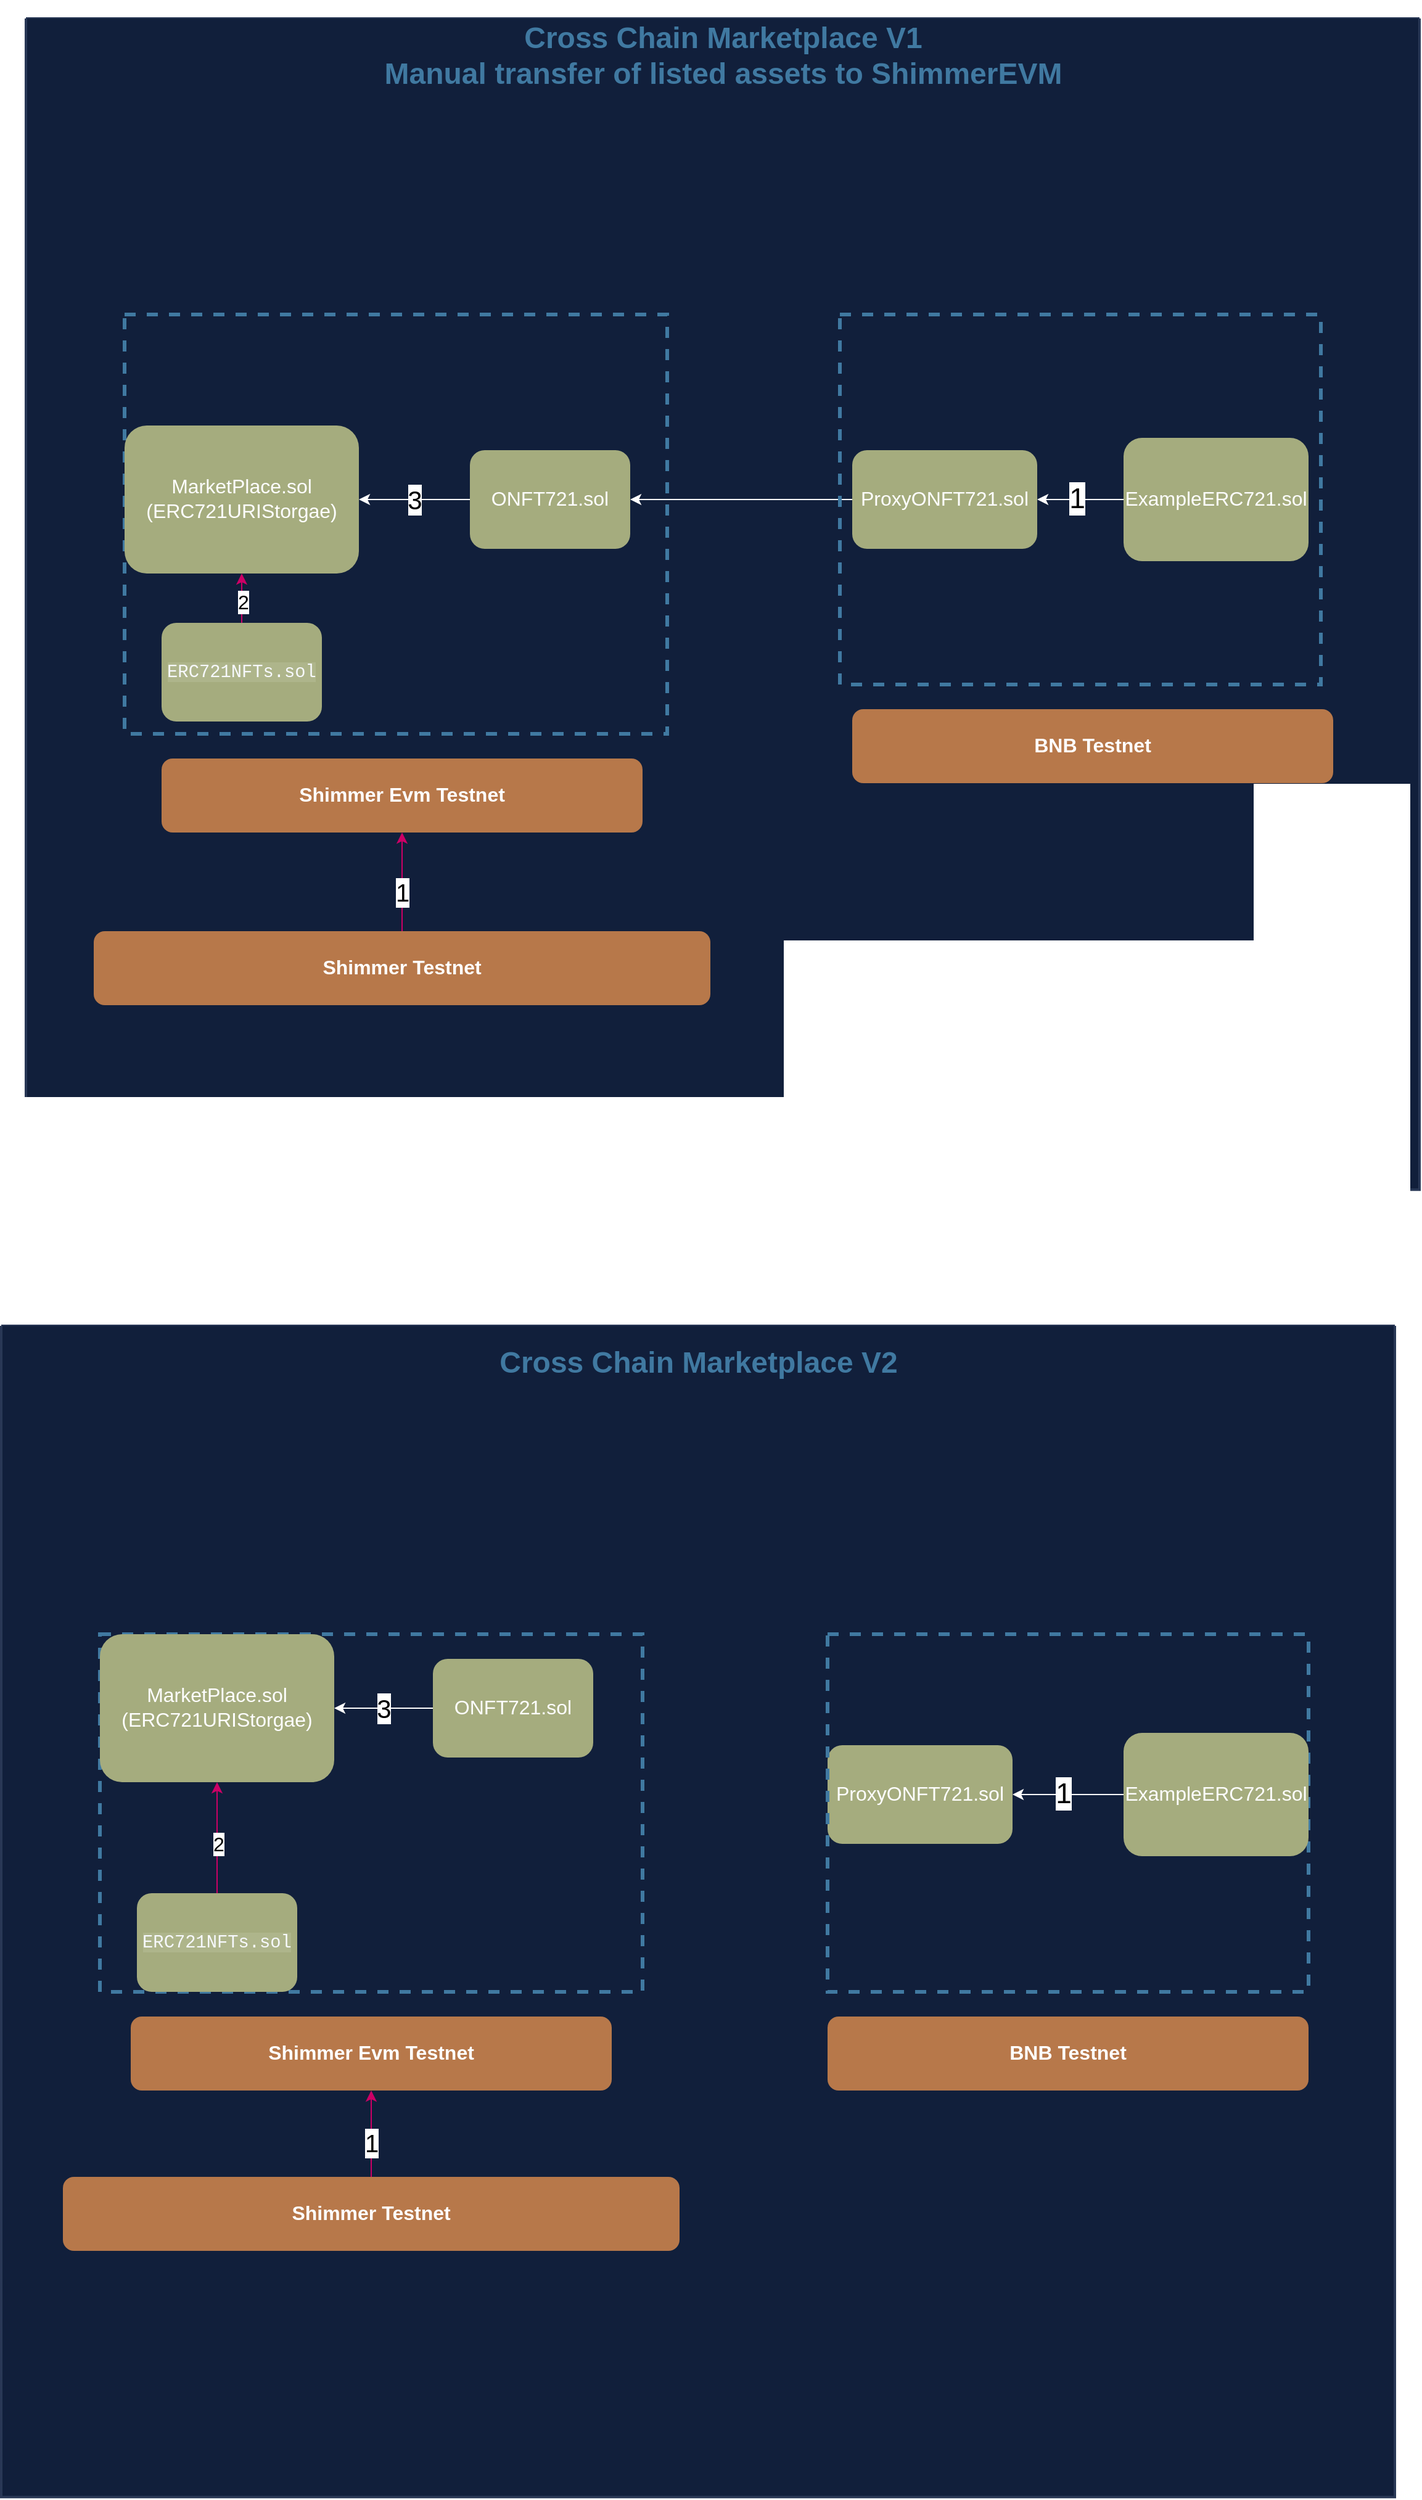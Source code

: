 <mxfile version="24.6.4" type="device">
  <diagram id="SNBsGhhnAEOCNBlOp1_g" name="Page-1">
    <mxGraphModel dx="2624" dy="950" grid="1" gridSize="10" guides="1" tooltips="1" connect="1" arrows="1" fold="1" page="1" pageScale="1" pageWidth="850" pageHeight="1100" math="0" shadow="0">
      <root>
        <mxCell id="0" />
        <mxCell id="1" parent="0" />
        <mxCell id="Wkf_ctudeOCOec-V9ZH6-1" value="&lt;h4&gt;&lt;font face=&quot;Helvetica&quot; style=&quot;font-size: 24px; line-height: 1.2;&quot;&gt;Cross Chain Marketplace V1&lt;br&gt;Manual transfer of listed assets to ShimmerEVM&lt;/font&gt;&lt;/h4&gt;" style="swimlane;html=1;startSize=0;fontStyle=0;collapsible=0;horizontal=1;swimlaneLine=0;strokeWidth=2;swimlaneFillColor=#111F3B;fillColor=#111F3B;strokeColor=#293856;fontColor=#4079A1;resizeWidth=0;fontFamily=Tahoma;swimlaneHead=1;noLabel=0;spacingTop=60;" parent="1" vertex="1">
          <mxGeometry x="-490" y="160" width="1130" height="949.61" as="geometry" />
        </mxCell>
        <mxCell id="Wkf_ctudeOCOec-V9ZH6-2" style="edgeStyle=orthogonalEdgeStyle;rounded=0;orthogonalLoop=1;jettySize=auto;html=1;fontSize=8;entryX=0.5;entryY=0;entryDx=0;entryDy=0;entryPerimeter=0;strokeColor=#369FAB;fontFamily=Helvetica;" parent="Wkf_ctudeOCOec-V9ZH6-1" edge="1">
          <mxGeometry relative="1" as="geometry">
            <mxPoint x="210.5" y="421.39" as="sourcePoint" />
          </mxGeometry>
        </mxCell>
        <mxCell id="Wkf_ctudeOCOec-V9ZH6-3" value="" style="edgeStyle=orthogonalEdgeStyle;rounded=0;orthogonalLoop=1;jettySize=auto;html=1;exitX=0.5;exitY=1;exitDx=0;exitDy=0;exitPerimeter=0;strokeColor=#73A97B;fontFamily=Helvetica;" parent="Wkf_ctudeOCOec-V9ZH6-1" edge="1">
          <mxGeometry relative="1" as="geometry">
            <mxPoint x="210.5" y="570" as="sourcePoint" />
          </mxGeometry>
        </mxCell>
        <mxCell id="Wkf_ctudeOCOec-V9ZH6-4" value="yes" style="edgeLabel;html=1;align=center;verticalAlign=middle;resizable=0;points=[];fontSize=12;fontColor=#73A97B;labelBackgroundColor=#111F3B;fontFamily=Tahoma;" parent="Wkf_ctudeOCOec-V9ZH6-3" vertex="1" connectable="0">
          <mxGeometry x="0.506" relative="1" as="geometry">
            <mxPoint y="-17" as="offset" />
          </mxGeometry>
        </mxCell>
        <mxCell id="MZ1kVBi8uTkFMNQVEjSu-13" style="edgeStyle=orthogonalEdgeStyle;rounded=0;orthogonalLoop=1;jettySize=auto;html=1;exitX=0.5;exitY=0;exitDx=0;exitDy=0;entryX=0.5;entryY=1;entryDx=0;entryDy=0;strokeColor=#CC0066;" parent="Wkf_ctudeOCOec-V9ZH6-1" source="Wkf_ctudeOCOec-V9ZH6-11" target="Wkf_ctudeOCOec-V9ZH6-12" edge="1">
          <mxGeometry relative="1" as="geometry" />
        </mxCell>
        <mxCell id="MZ1kVBi8uTkFMNQVEjSu-21" value="&lt;font style=&quot;font-size: 20px;&quot;&gt;1&lt;/font&gt;" style="edgeLabel;html=1;align=center;verticalAlign=middle;resizable=0;points=[];" parent="MZ1kVBi8uTkFMNQVEjSu-13" vertex="1" connectable="0">
          <mxGeometry x="-0.206" relative="1" as="geometry">
            <mxPoint as="offset" />
          </mxGeometry>
        </mxCell>
        <mxCell id="Wkf_ctudeOCOec-V9ZH6-11" value="&lt;span style=&quot;line-height: 1; font-size: 16px;&quot;&gt;&lt;font style=&quot;font-size: 16px;&quot;&gt;&lt;b&gt;Shimmer Testnet&lt;/b&gt;&lt;/font&gt;&lt;/span&gt;" style="rounded=1;whiteSpace=wrap;html=1;fontFamily=Helvetica;fontSize=16;fillColor=#B7784A;spacingBottom=3;strokeColor=none;fontColor=#FFFFFF;" parent="Wkf_ctudeOCOec-V9ZH6-1" vertex="1">
          <mxGeometry x="55" y="740" width="500" height="60" as="geometry" />
        </mxCell>
        <mxCell id="Wkf_ctudeOCOec-V9ZH6-12" value="&lt;span style=&quot;line-height: 1; font-size: 16px;&quot;&gt;&lt;font style=&quot;font-size: 16px;&quot;&gt;&lt;b&gt;Shimmer Evm Testnet&lt;/b&gt;&lt;br style=&quot;font-size: 16px;&quot;&gt;&lt;/font&gt;&lt;/span&gt;" style="rounded=1;whiteSpace=wrap;html=1;fontFamily=Helvetica;fontSize=16;fillColor=#B7784A;spacingBottom=3;strokeColor=none;fontColor=#FFFFFF;" parent="Wkf_ctudeOCOec-V9ZH6-1" vertex="1">
          <mxGeometry x="110" y="600" width="390" height="60" as="geometry" />
        </mxCell>
        <mxCell id="Wkf_ctudeOCOec-V9ZH6-13" value="&lt;span style=&quot;line-height: 1; font-size: 16px;&quot;&gt;&lt;font style=&quot;font-size: 16px;&quot;&gt;&lt;b&gt;BNB Testnet&lt;/b&gt;&lt;/font&gt;&lt;/span&gt;" style="rounded=1;whiteSpace=wrap;html=1;fontFamily=Helvetica;fontSize=16;fillColor=#B7784A;spacingBottom=3;strokeColor=none;fontColor=#FFFFFF;" parent="Wkf_ctudeOCOec-V9ZH6-1" vertex="1">
          <mxGeometry x="670" y="560" width="390" height="60" as="geometry" />
        </mxCell>
        <mxCell id="Wkf_ctudeOCOec-V9ZH6-16" value="" style="rounded=0;whiteSpace=wrap;html=1;dashed=1;fontFamily=Helvetica;fontSize=16;fontColor=#4079A1;strokeColor=#4079A1;strokeWidth=3;fillColor=none;fontStyle=1;spacingRight=0;align=left;spacingLeft=14;" parent="Wkf_ctudeOCOec-V9ZH6-1" vertex="1">
          <mxGeometry x="80" y="240" width="440" height="340" as="geometry" />
        </mxCell>
        <mxCell id="Wkf_ctudeOCOec-V9ZH6-17" value="MarketPlace.sol&lt;div&gt;(ERC721URIStorgae)&lt;/div&gt;" style="rounded=1;whiteSpace=wrap;html=1;fontFamily=Helvetica;fontSize=16;fillColor=#A5AC7E;spacingBottom=3;strokeColor=none;fontColor=#FFFFFF;" parent="Wkf_ctudeOCOec-V9ZH6-1" vertex="1">
          <mxGeometry x="80" y="330" width="190" height="120" as="geometry" />
        </mxCell>
        <mxCell id="hPkjRcg965CrPVkrZcT4-27" style="edgeStyle=orthogonalEdgeStyle;rounded=0;orthogonalLoop=1;jettySize=auto;html=1;exitX=0;exitY=0.5;exitDx=0;exitDy=0;strokeColor=#FFFFFF;" parent="Wkf_ctudeOCOec-V9ZH6-1" source="Wkf_ctudeOCOec-V9ZH6-18" target="Wkf_ctudeOCOec-V9ZH6-20" edge="1">
          <mxGeometry relative="1" as="geometry" />
        </mxCell>
        <mxCell id="Wkf_ctudeOCOec-V9ZH6-18" value="ProxyONFT721.sol" style="rounded=1;whiteSpace=wrap;html=1;fontFamily=Helvetica;fontSize=16;fillColor=#A5AC7E;spacingBottom=3;strokeColor=none;fontColor=#FFFFFF;" parent="Wkf_ctudeOCOec-V9ZH6-1" vertex="1">
          <mxGeometry x="670" y="350" width="150" height="80" as="geometry" />
        </mxCell>
        <mxCell id="Wkf_ctudeOCOec-V9ZH6-19" value="" style="rounded=0;whiteSpace=wrap;html=1;dashed=1;fontFamily=Helvetica;fontSize=16;fontColor=#4079A1;strokeColor=#4079A1;strokeWidth=3;fillColor=none;fontStyle=1;spacingRight=0;align=left;spacingLeft=14;" parent="Wkf_ctudeOCOec-V9ZH6-1" vertex="1">
          <mxGeometry x="660" y="240" width="390" height="300" as="geometry" />
        </mxCell>
        <mxCell id="MZ1kVBi8uTkFMNQVEjSu-10" value="&lt;font style=&quot;font-size: 21px;&quot;&gt;3&lt;/font&gt;" style="edgeStyle=orthogonalEdgeStyle;rounded=0;orthogonalLoop=1;jettySize=auto;html=1;exitX=0;exitY=0.5;exitDx=0;exitDy=0;entryX=1;entryY=0.5;entryDx=0;entryDy=0;strokeColor=#FFFFFF;" parent="Wkf_ctudeOCOec-V9ZH6-1" source="Wkf_ctudeOCOec-V9ZH6-20" target="Wkf_ctudeOCOec-V9ZH6-17" edge="1">
          <mxGeometry relative="1" as="geometry" />
        </mxCell>
        <mxCell id="Wkf_ctudeOCOec-V9ZH6-20" value="ONFT721.sol" style="rounded=1;whiteSpace=wrap;html=1;fontFamily=Helvetica;fontSize=16;fillColor=#A5AC7E;spacingBottom=3;strokeColor=none;fontColor=#FFFFFF;" parent="Wkf_ctudeOCOec-V9ZH6-1" vertex="1">
          <mxGeometry x="360" y="350" width="130" height="80" as="geometry" />
        </mxCell>
        <mxCell id="MZ1kVBi8uTkFMNQVEjSu-7" value="" style="edgeStyle=orthogonalEdgeStyle;rounded=0;orthogonalLoop=1;jettySize=auto;html=1;strokeColor=#FFFFFF;" parent="Wkf_ctudeOCOec-V9ZH6-1" source="MZ1kVBi8uTkFMNQVEjSu-1" target="Wkf_ctudeOCOec-V9ZH6-18" edge="1">
          <mxGeometry relative="1" as="geometry" />
        </mxCell>
        <mxCell id="MZ1kVBi8uTkFMNQVEjSu-8" value="&lt;font style=&quot;font-size: 23px;&quot;&gt;1&lt;/font&gt;" style="edgeLabel;html=1;align=center;verticalAlign=middle;resizable=0;points=[];" parent="MZ1kVBi8uTkFMNQVEjSu-7" vertex="1" connectable="0">
          <mxGeometry x="0.089" y="-1" relative="1" as="geometry">
            <mxPoint as="offset" />
          </mxGeometry>
        </mxCell>
        <mxCell id="MZ1kVBi8uTkFMNQVEjSu-1" value="ExampleERC721.sol" style="rounded=1;whiteSpace=wrap;html=1;fontFamily=Helvetica;fontSize=16;fillColor=#A5AC7E;spacingBottom=3;strokeColor=none;fontColor=#FFFFFF;" parent="Wkf_ctudeOCOec-V9ZH6-1" vertex="1">
          <mxGeometry x="890" y="340" width="150" height="100" as="geometry" />
        </mxCell>
        <mxCell id="MZ1kVBi8uTkFMNQVEjSu-16" style="edgeStyle=orthogonalEdgeStyle;rounded=0;orthogonalLoop=1;jettySize=auto;html=1;exitX=0.5;exitY=0;exitDx=0;exitDy=0;strokeColor=#CC0066;" parent="Wkf_ctudeOCOec-V9ZH6-1" source="MZ1kVBi8uTkFMNQVEjSu-15" target="Wkf_ctudeOCOec-V9ZH6-17" edge="1">
          <mxGeometry relative="1" as="geometry" />
        </mxCell>
        <mxCell id="MZ1kVBi8uTkFMNQVEjSu-17" value="2" style="edgeLabel;html=1;align=center;verticalAlign=middle;resizable=0;points=[];" parent="MZ1kVBi8uTkFMNQVEjSu-16" vertex="1" connectable="0">
          <mxGeometry x="-0.116" y="-1" relative="1" as="geometry">
            <mxPoint as="offset" />
          </mxGeometry>
        </mxCell>
        <mxCell id="MZ1kVBi8uTkFMNQVEjSu-20" value="&lt;font style=&quot;font-size: 16px;&quot;&gt;2&lt;/font&gt;" style="edgeLabel;html=1;align=center;verticalAlign=middle;resizable=0;points=[];" parent="MZ1kVBi8uTkFMNQVEjSu-16" vertex="1" connectable="0">
          <mxGeometry x="-0.115" y="-1" relative="1" as="geometry">
            <mxPoint as="offset" />
          </mxGeometry>
        </mxCell>
        <mxCell id="MZ1kVBi8uTkFMNQVEjSu-15" value="&lt;span style=&quot;color: rgb(247, 249, 253); font-family: SFMono-Regular, Menlo, Monaco, Consolas, &amp;quot;Liberation Mono&amp;quot;, &amp;quot;Courier New&amp;quot;, monospace; font-size: 14.4px; text-align: start; background-color: rgba(255, 255, 255, 0.1);&quot;&gt;ERC721NFTs.sol&lt;/span&gt;" style="rounded=1;whiteSpace=wrap;html=1;fontFamily=Helvetica;fontSize=16;fillColor=#A5AC7E;spacingBottom=3;strokeColor=none;fontColor=#FFFFFF;" parent="Wkf_ctudeOCOec-V9ZH6-1" vertex="1">
          <mxGeometry x="110" y="490" width="130" height="80" as="geometry" />
        </mxCell>
        <mxCell id="hPkjRcg965CrPVkrZcT4-4" value="&lt;h4&gt;&lt;font face=&quot;Helvetica&quot; style=&quot;font-size: 24px; line-height: 1.2;&quot;&gt;Cross Chain Marketplace V2&lt;/font&gt;&lt;/h4&gt;" style="swimlane;html=1;startSize=0;fontStyle=0;collapsible=0;horizontal=1;swimlaneLine=0;strokeWidth=2;swimlaneFillColor=#111F3B;fillColor=#111F3B;strokeColor=#293856;fontColor=#4079A1;resizeWidth=0;fontFamily=Tahoma;swimlaneHead=1;noLabel=0;spacingTop=60;" parent="1" vertex="1">
          <mxGeometry x="-510" y="1220" width="1130" height="949.61" as="geometry" />
        </mxCell>
        <mxCell id="hPkjRcg965CrPVkrZcT4-5" style="edgeStyle=orthogonalEdgeStyle;rounded=0;orthogonalLoop=1;jettySize=auto;html=1;fontSize=8;entryX=0.5;entryY=0;entryDx=0;entryDy=0;entryPerimeter=0;strokeColor=#369FAB;fontFamily=Helvetica;" parent="hPkjRcg965CrPVkrZcT4-4" edge="1">
          <mxGeometry relative="1" as="geometry">
            <mxPoint x="210.5" y="421.39" as="sourcePoint" />
          </mxGeometry>
        </mxCell>
        <mxCell id="hPkjRcg965CrPVkrZcT4-6" value="" style="edgeStyle=orthogonalEdgeStyle;rounded=0;orthogonalLoop=1;jettySize=auto;html=1;exitX=0.5;exitY=1;exitDx=0;exitDy=0;exitPerimeter=0;strokeColor=#73A97B;fontFamily=Helvetica;" parent="hPkjRcg965CrPVkrZcT4-4" edge="1">
          <mxGeometry relative="1" as="geometry">
            <mxPoint x="210.5" y="570" as="sourcePoint" />
          </mxGeometry>
        </mxCell>
        <mxCell id="hPkjRcg965CrPVkrZcT4-7" value="yes" style="edgeLabel;html=1;align=center;verticalAlign=middle;resizable=0;points=[];fontSize=12;fontColor=#73A97B;labelBackgroundColor=#111F3B;fontFamily=Tahoma;" parent="hPkjRcg965CrPVkrZcT4-6" vertex="1" connectable="0">
          <mxGeometry x="0.506" relative="1" as="geometry">
            <mxPoint y="-17" as="offset" />
          </mxGeometry>
        </mxCell>
        <mxCell id="hPkjRcg965CrPVkrZcT4-8" style="edgeStyle=orthogonalEdgeStyle;rounded=0;orthogonalLoop=1;jettySize=auto;html=1;exitX=0.5;exitY=0;exitDx=0;exitDy=0;entryX=0.5;entryY=1;entryDx=0;entryDy=0;strokeColor=#CC0066;" parent="hPkjRcg965CrPVkrZcT4-4" source="hPkjRcg965CrPVkrZcT4-10" target="hPkjRcg965CrPVkrZcT4-11" edge="1">
          <mxGeometry relative="1" as="geometry" />
        </mxCell>
        <mxCell id="hPkjRcg965CrPVkrZcT4-9" value="&lt;font style=&quot;font-size: 20px;&quot;&gt;1&lt;/font&gt;" style="edgeLabel;html=1;align=center;verticalAlign=middle;resizable=0;points=[];" parent="hPkjRcg965CrPVkrZcT4-8" vertex="1" connectable="0">
          <mxGeometry x="-0.206" relative="1" as="geometry">
            <mxPoint as="offset" />
          </mxGeometry>
        </mxCell>
        <mxCell id="hPkjRcg965CrPVkrZcT4-10" value="&lt;span style=&quot;line-height: 1; font-size: 16px;&quot;&gt;&lt;font style=&quot;font-size: 16px;&quot;&gt;&lt;b&gt;Shimmer Testnet&lt;/b&gt;&lt;/font&gt;&lt;/span&gt;" style="rounded=1;whiteSpace=wrap;html=1;fontFamily=Helvetica;fontSize=16;fillColor=#B7784A;spacingBottom=3;strokeColor=none;fontColor=#FFFFFF;" parent="hPkjRcg965CrPVkrZcT4-4" vertex="1">
          <mxGeometry x="50" y="690" width="500" height="60" as="geometry" />
        </mxCell>
        <mxCell id="hPkjRcg965CrPVkrZcT4-11" value="&lt;span style=&quot;line-height: 1; font-size: 16px;&quot;&gt;&lt;font style=&quot;font-size: 16px;&quot;&gt;&lt;b&gt;Shimmer Evm Testnet&lt;/b&gt;&lt;br style=&quot;font-size: 16px;&quot;&gt;&lt;/font&gt;&lt;/span&gt;" style="rounded=1;whiteSpace=wrap;html=1;fontFamily=Helvetica;fontSize=16;fillColor=#B7784A;spacingBottom=3;strokeColor=none;fontColor=#FFFFFF;" parent="hPkjRcg965CrPVkrZcT4-4" vertex="1">
          <mxGeometry x="105" y="560" width="390" height="60" as="geometry" />
        </mxCell>
        <mxCell id="hPkjRcg965CrPVkrZcT4-12" value="&lt;span style=&quot;line-height: 1; font-size: 16px;&quot;&gt;&lt;font style=&quot;font-size: 16px;&quot;&gt;&lt;b&gt;BNB Testnet&lt;/b&gt;&lt;/font&gt;&lt;/span&gt;" style="rounded=1;whiteSpace=wrap;html=1;fontFamily=Helvetica;fontSize=16;fillColor=#B7784A;spacingBottom=3;strokeColor=none;fontColor=#FFFFFF;" parent="hPkjRcg965CrPVkrZcT4-4" vertex="1">
          <mxGeometry x="670" y="560" width="390" height="60" as="geometry" />
        </mxCell>
        <mxCell id="hPkjRcg965CrPVkrZcT4-13" value="" style="rounded=0;whiteSpace=wrap;html=1;dashed=1;fontFamily=Helvetica;fontSize=16;fontColor=#4079A1;strokeColor=#4079A1;strokeWidth=3;fillColor=none;fontStyle=1;spacingRight=0;align=left;spacingLeft=14;" parent="hPkjRcg965CrPVkrZcT4-4" vertex="1">
          <mxGeometry x="80" y="250" width="440" height="290" as="geometry" />
        </mxCell>
        <mxCell id="hPkjRcg965CrPVkrZcT4-14" value="MarketPlace.sol&lt;div&gt;(ERC721URIStorgae)&lt;/div&gt;" style="rounded=1;whiteSpace=wrap;html=1;fontFamily=Helvetica;fontSize=16;fillColor=#A5AC7E;spacingBottom=3;strokeColor=none;fontColor=#FFFFFF;" parent="hPkjRcg965CrPVkrZcT4-4" vertex="1">
          <mxGeometry x="80" y="250" width="190" height="120" as="geometry" />
        </mxCell>
        <mxCell id="hPkjRcg965CrPVkrZcT4-15" value="ProxyONFT721.sol" style="rounded=1;whiteSpace=wrap;html=1;fontFamily=Helvetica;fontSize=16;fillColor=#A5AC7E;spacingBottom=3;strokeColor=none;fontColor=#FFFFFF;" parent="hPkjRcg965CrPVkrZcT4-4" vertex="1">
          <mxGeometry x="670" y="340" width="150" height="80" as="geometry" />
        </mxCell>
        <mxCell id="hPkjRcg965CrPVkrZcT4-17" value="" style="rounded=0;whiteSpace=wrap;html=1;dashed=1;fontFamily=Helvetica;fontSize=16;fontColor=#4079A1;strokeColor=#4079A1;strokeWidth=3;fillColor=none;fontStyle=1;spacingRight=0;align=left;spacingLeft=14;" parent="hPkjRcg965CrPVkrZcT4-4" vertex="1">
          <mxGeometry x="670" y="250" width="390" height="290" as="geometry" />
        </mxCell>
        <mxCell id="hPkjRcg965CrPVkrZcT4-18" value="&lt;font style=&quot;font-size: 21px;&quot;&gt;3&lt;/font&gt;" style="edgeStyle=orthogonalEdgeStyle;rounded=0;orthogonalLoop=1;jettySize=auto;html=1;exitX=0;exitY=0.5;exitDx=0;exitDy=0;entryX=1;entryY=0.5;entryDx=0;entryDy=0;strokeColor=#FFFFFF;" parent="hPkjRcg965CrPVkrZcT4-4" source="hPkjRcg965CrPVkrZcT4-19" target="hPkjRcg965CrPVkrZcT4-14" edge="1">
          <mxGeometry relative="1" as="geometry" />
        </mxCell>
        <mxCell id="hPkjRcg965CrPVkrZcT4-19" value="ONFT721.sol" style="rounded=1;whiteSpace=wrap;html=1;fontFamily=Helvetica;fontSize=16;fillColor=#A5AC7E;spacingBottom=3;strokeColor=none;fontColor=#FFFFFF;" parent="hPkjRcg965CrPVkrZcT4-4" vertex="1">
          <mxGeometry x="350" y="270" width="130" height="80" as="geometry" />
        </mxCell>
        <mxCell id="hPkjRcg965CrPVkrZcT4-20" value="" style="edgeStyle=orthogonalEdgeStyle;rounded=0;orthogonalLoop=1;jettySize=auto;html=1;strokeColor=#FFFFFF;" parent="hPkjRcg965CrPVkrZcT4-4" source="hPkjRcg965CrPVkrZcT4-22" target="hPkjRcg965CrPVkrZcT4-15" edge="1">
          <mxGeometry relative="1" as="geometry" />
        </mxCell>
        <mxCell id="hPkjRcg965CrPVkrZcT4-21" value="&lt;font style=&quot;font-size: 23px;&quot;&gt;1&lt;/font&gt;" style="edgeLabel;html=1;align=center;verticalAlign=middle;resizable=0;points=[];" parent="hPkjRcg965CrPVkrZcT4-20" vertex="1" connectable="0">
          <mxGeometry x="0.089" y="-1" relative="1" as="geometry">
            <mxPoint as="offset" />
          </mxGeometry>
        </mxCell>
        <mxCell id="hPkjRcg965CrPVkrZcT4-22" value="ExampleERC721.sol" style="rounded=1;whiteSpace=wrap;html=1;fontFamily=Helvetica;fontSize=16;fillColor=#A5AC7E;spacingBottom=3;strokeColor=none;fontColor=#FFFFFF;" parent="hPkjRcg965CrPVkrZcT4-4" vertex="1">
          <mxGeometry x="910" y="330" width="150" height="100" as="geometry" />
        </mxCell>
        <mxCell id="hPkjRcg965CrPVkrZcT4-23" style="edgeStyle=orthogonalEdgeStyle;rounded=0;orthogonalLoop=1;jettySize=auto;html=1;exitX=0.5;exitY=0;exitDx=0;exitDy=0;strokeColor=#CC0066;" parent="hPkjRcg965CrPVkrZcT4-4" source="hPkjRcg965CrPVkrZcT4-26" target="hPkjRcg965CrPVkrZcT4-14" edge="1">
          <mxGeometry relative="1" as="geometry" />
        </mxCell>
        <mxCell id="hPkjRcg965CrPVkrZcT4-24" value="2" style="edgeLabel;html=1;align=center;verticalAlign=middle;resizable=0;points=[];" parent="hPkjRcg965CrPVkrZcT4-23" vertex="1" connectable="0">
          <mxGeometry x="-0.116" y="-1" relative="1" as="geometry">
            <mxPoint as="offset" />
          </mxGeometry>
        </mxCell>
        <mxCell id="hPkjRcg965CrPVkrZcT4-25" value="&lt;font style=&quot;font-size: 16px;&quot;&gt;2&lt;/font&gt;" style="edgeLabel;html=1;align=center;verticalAlign=middle;resizable=0;points=[];" parent="hPkjRcg965CrPVkrZcT4-23" vertex="1" connectable="0">
          <mxGeometry x="-0.115" y="-1" relative="1" as="geometry">
            <mxPoint as="offset" />
          </mxGeometry>
        </mxCell>
        <mxCell id="hPkjRcg965CrPVkrZcT4-26" value="&lt;span style=&quot;color: rgb(247, 249, 253); font-family: SFMono-Regular, Menlo, Monaco, Consolas, &amp;quot;Liberation Mono&amp;quot;, &amp;quot;Courier New&amp;quot;, monospace; font-size: 14.4px; text-align: start; background-color: rgba(255, 255, 255, 0.1);&quot;&gt;ERC721NFTs.sol&lt;/span&gt;" style="rounded=1;whiteSpace=wrap;html=1;fontFamily=Helvetica;fontSize=16;fillColor=#A5AC7E;spacingBottom=3;strokeColor=none;fontColor=#FFFFFF;" parent="hPkjRcg965CrPVkrZcT4-4" vertex="1">
          <mxGeometry x="110" y="460" width="130" height="80" as="geometry" />
        </mxCell>
      </root>
    </mxGraphModel>
  </diagram>
</mxfile>
